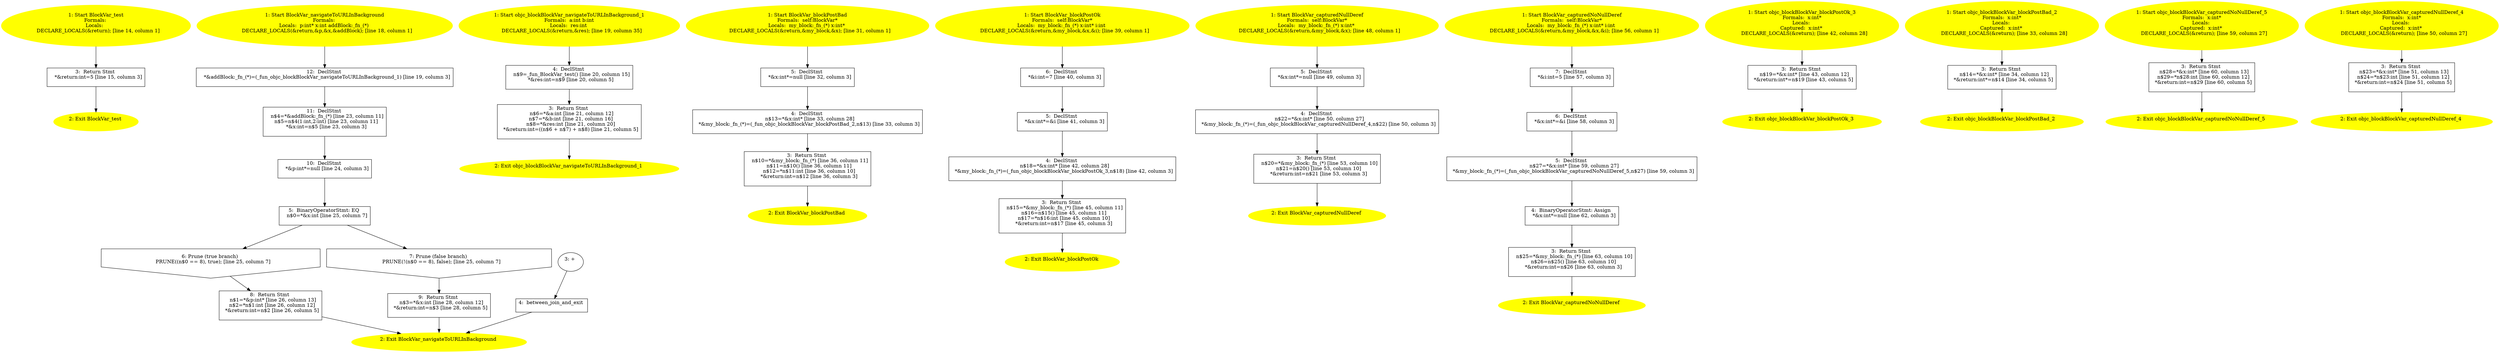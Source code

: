 /* @generated */
digraph iCFG {
"test#BlockVar#class.79d88363beeb921609a605886abe817f_1" [label="1: Start BlockVar_test\nFormals: \nLocals:  \n   DECLARE_LOCALS(&return); [line 14, column 1]\n " color=yellow style=filled]
	

	 "test#BlockVar#class.79d88363beeb921609a605886abe817f_1" -> "test#BlockVar#class.79d88363beeb921609a605886abe817f_3" ;
"test#BlockVar#class.79d88363beeb921609a605886abe817f_2" [label="2: Exit BlockVar_test \n  " color=yellow style=filled]
	

"test#BlockVar#class.79d88363beeb921609a605886abe817f_3" [label="3:  Return Stmt \n   *&return:int=5 [line 15, column 3]\n " shape="box"]
	

	 "test#BlockVar#class.79d88363beeb921609a605886abe817f_3" -> "test#BlockVar#class.79d88363beeb921609a605886abe817f_2" ;
"navigateToURLInBackground#BlockVar#class.f4e64a7a224e4dae5096c3b731a4233e_1" [label="1: Start BlockVar_navigateToURLInBackground\nFormals: \nLocals:  p:int* x:int addBlock:_fn_(*) \n   DECLARE_LOCALS(&return,&p,&x,&addBlock); [line 18, column 1]\n " color=yellow style=filled]
	

	 "navigateToURLInBackground#BlockVar#class.f4e64a7a224e4dae5096c3b731a4233e_1" -> "navigateToURLInBackground#BlockVar#class.f4e64a7a224e4dae5096c3b731a4233e_12" ;
"navigateToURLInBackground#BlockVar#class.f4e64a7a224e4dae5096c3b731a4233e_2" [label="2: Exit BlockVar_navigateToURLInBackground \n  " color=yellow style=filled]
	

"navigateToURLInBackground#BlockVar#class.f4e64a7a224e4dae5096c3b731a4233e_3" [label="3: + \n  " ]
	

	 "navigateToURLInBackground#BlockVar#class.f4e64a7a224e4dae5096c3b731a4233e_3" -> "navigateToURLInBackground#BlockVar#class.f4e64a7a224e4dae5096c3b731a4233e_4" ;
"navigateToURLInBackground#BlockVar#class.f4e64a7a224e4dae5096c3b731a4233e_4" [label="4:  between_join_and_exit \n  " shape="box"]
	

	 "navigateToURLInBackground#BlockVar#class.f4e64a7a224e4dae5096c3b731a4233e_4" -> "navigateToURLInBackground#BlockVar#class.f4e64a7a224e4dae5096c3b731a4233e_2" ;
"navigateToURLInBackground#BlockVar#class.f4e64a7a224e4dae5096c3b731a4233e_5" [label="5:  BinaryOperatorStmt: EQ \n   n$0=*&x:int [line 25, column 7]\n " shape="box"]
	

	 "navigateToURLInBackground#BlockVar#class.f4e64a7a224e4dae5096c3b731a4233e_5" -> "navigateToURLInBackground#BlockVar#class.f4e64a7a224e4dae5096c3b731a4233e_6" ;
	 "navigateToURLInBackground#BlockVar#class.f4e64a7a224e4dae5096c3b731a4233e_5" -> "navigateToURLInBackground#BlockVar#class.f4e64a7a224e4dae5096c3b731a4233e_7" ;
"navigateToURLInBackground#BlockVar#class.f4e64a7a224e4dae5096c3b731a4233e_6" [label="6: Prune (true branch) \n   PRUNE((n$0 == 8), true); [line 25, column 7]\n " shape="invhouse"]
	

	 "navigateToURLInBackground#BlockVar#class.f4e64a7a224e4dae5096c3b731a4233e_6" -> "navigateToURLInBackground#BlockVar#class.f4e64a7a224e4dae5096c3b731a4233e_8" ;
"navigateToURLInBackground#BlockVar#class.f4e64a7a224e4dae5096c3b731a4233e_7" [label="7: Prune (false branch) \n   PRUNE(!(n$0 == 8), false); [line 25, column 7]\n " shape="invhouse"]
	

	 "navigateToURLInBackground#BlockVar#class.f4e64a7a224e4dae5096c3b731a4233e_7" -> "navigateToURLInBackground#BlockVar#class.f4e64a7a224e4dae5096c3b731a4233e_9" ;
"navigateToURLInBackground#BlockVar#class.f4e64a7a224e4dae5096c3b731a4233e_8" [label="8:  Return Stmt \n   n$1=*&p:int* [line 26, column 13]\n  n$2=*n$1:int [line 26, column 12]\n  *&return:int=n$2 [line 26, column 5]\n " shape="box"]
	

	 "navigateToURLInBackground#BlockVar#class.f4e64a7a224e4dae5096c3b731a4233e_8" -> "navigateToURLInBackground#BlockVar#class.f4e64a7a224e4dae5096c3b731a4233e_2" ;
"navigateToURLInBackground#BlockVar#class.f4e64a7a224e4dae5096c3b731a4233e_9" [label="9:  Return Stmt \n   n$3=*&x:int [line 28, column 12]\n  *&return:int=n$3 [line 28, column 5]\n " shape="box"]
	

	 "navigateToURLInBackground#BlockVar#class.f4e64a7a224e4dae5096c3b731a4233e_9" -> "navigateToURLInBackground#BlockVar#class.f4e64a7a224e4dae5096c3b731a4233e_2" ;
"navigateToURLInBackground#BlockVar#class.f4e64a7a224e4dae5096c3b731a4233e_10" [label="10:  DeclStmt \n   *&p:int*=null [line 24, column 3]\n " shape="box"]
	

	 "navigateToURLInBackground#BlockVar#class.f4e64a7a224e4dae5096c3b731a4233e_10" -> "navigateToURLInBackground#BlockVar#class.f4e64a7a224e4dae5096c3b731a4233e_5" ;
"navigateToURLInBackground#BlockVar#class.f4e64a7a224e4dae5096c3b731a4233e_11" [label="11:  DeclStmt \n   n$4=*&addBlock:_fn_(*) [line 23, column 11]\n  n$5=n$4(1:int,2:int) [line 23, column 11]\n  *&x:int=n$5 [line 23, column 3]\n " shape="box"]
	

	 "navigateToURLInBackground#BlockVar#class.f4e64a7a224e4dae5096c3b731a4233e_11" -> "navigateToURLInBackground#BlockVar#class.f4e64a7a224e4dae5096c3b731a4233e_10" ;
"navigateToURLInBackground#BlockVar#class.f4e64a7a224e4dae5096c3b731a4233e_12" [label="12:  DeclStmt \n   *&addBlock:_fn_(*)=(_fun_objc_blockBlockVar_navigateToURLInBackground_1) [line 19, column 3]\n " shape="box"]
	

	 "navigateToURLInBackground#BlockVar#class.f4e64a7a224e4dae5096c3b731a4233e_12" -> "navigateToURLInBackground#BlockVar#class.f4e64a7a224e4dae5096c3b731a4233e_11" ;
"objc_blockBlockVar_navigateToURLInBackground_1.3f33ba208d462b81a235e03653494b18_1" [label="1: Start objc_blockBlockVar_navigateToURLInBackground_1\nFormals:  a:int b:int\nLocals:  res:int \n   DECLARE_LOCALS(&return,&res); [line 19, column 35]\n " color=yellow style=filled]
	

	 "objc_blockBlockVar_navigateToURLInBackground_1.3f33ba208d462b81a235e03653494b18_1" -> "objc_blockBlockVar_navigateToURLInBackground_1.3f33ba208d462b81a235e03653494b18_4" ;
"objc_blockBlockVar_navigateToURLInBackground_1.3f33ba208d462b81a235e03653494b18_2" [label="2: Exit objc_blockBlockVar_navigateToURLInBackground_1 \n  " color=yellow style=filled]
	

"objc_blockBlockVar_navigateToURLInBackground_1.3f33ba208d462b81a235e03653494b18_3" [label="3:  Return Stmt \n   n$6=*&a:int [line 21, column 12]\n  n$7=*&b:int [line 21, column 16]\n  n$8=*&res:int [line 21, column 20]\n  *&return:int=((n$6 + n$7) + n$8) [line 21, column 5]\n " shape="box"]
	

	 "objc_blockBlockVar_navigateToURLInBackground_1.3f33ba208d462b81a235e03653494b18_3" -> "objc_blockBlockVar_navigateToURLInBackground_1.3f33ba208d462b81a235e03653494b18_2" ;
"objc_blockBlockVar_navigateToURLInBackground_1.3f33ba208d462b81a235e03653494b18_4" [label="4:  DeclStmt \n   n$9=_fun_BlockVar_test() [line 20, column 15]\n  *&res:int=n$9 [line 20, column 5]\n " shape="box"]
	

	 "objc_blockBlockVar_navigateToURLInBackground_1.3f33ba208d462b81a235e03653494b18_4" -> "objc_blockBlockVar_navigateToURLInBackground_1.3f33ba208d462b81a235e03653494b18_3" ;
"blockPostBad#BlockVar#instance.60292f870cad8c1a5cefdbfe4194d6f9_1" [label="1: Start BlockVar_blockPostBad\nFormals:  self:BlockVar*\nLocals:  my_block:_fn_(*) x:int* \n   DECLARE_LOCALS(&return,&my_block,&x); [line 31, column 1]\n " color=yellow style=filled]
	

	 "blockPostBad#BlockVar#instance.60292f870cad8c1a5cefdbfe4194d6f9_1" -> "blockPostBad#BlockVar#instance.60292f870cad8c1a5cefdbfe4194d6f9_5" ;
"blockPostBad#BlockVar#instance.60292f870cad8c1a5cefdbfe4194d6f9_2" [label="2: Exit BlockVar_blockPostBad \n  " color=yellow style=filled]
	

"blockPostBad#BlockVar#instance.60292f870cad8c1a5cefdbfe4194d6f9_3" [label="3:  Return Stmt \n   n$10=*&my_block:_fn_(*) [line 36, column 11]\n  n$11=n$10() [line 36, column 11]\n  n$12=*n$11:int [line 36, column 10]\n  *&return:int=n$12 [line 36, column 3]\n " shape="box"]
	

	 "blockPostBad#BlockVar#instance.60292f870cad8c1a5cefdbfe4194d6f9_3" -> "blockPostBad#BlockVar#instance.60292f870cad8c1a5cefdbfe4194d6f9_2" ;
"blockPostBad#BlockVar#instance.60292f870cad8c1a5cefdbfe4194d6f9_4" [label="4:  DeclStmt \n   n$13=*&x:int* [line 33, column 28]\n  *&my_block:_fn_(*)=(_fun_objc_blockBlockVar_blockPostBad_2,n$13) [line 33, column 3]\n " shape="box"]
	

	 "blockPostBad#BlockVar#instance.60292f870cad8c1a5cefdbfe4194d6f9_4" -> "blockPostBad#BlockVar#instance.60292f870cad8c1a5cefdbfe4194d6f9_3" ;
"blockPostBad#BlockVar#instance.60292f870cad8c1a5cefdbfe4194d6f9_5" [label="5:  DeclStmt \n   *&x:int*=null [line 32, column 3]\n " shape="box"]
	

	 "blockPostBad#BlockVar#instance.60292f870cad8c1a5cefdbfe4194d6f9_5" -> "blockPostBad#BlockVar#instance.60292f870cad8c1a5cefdbfe4194d6f9_4" ;
"blockPostOk#BlockVar#instance.1bb64a946f8b169b31996644931ed82d_1" [label="1: Start BlockVar_blockPostOk\nFormals:  self:BlockVar*\nLocals:  my_block:_fn_(*) x:int* i:int \n   DECLARE_LOCALS(&return,&my_block,&x,&i); [line 39, column 1]\n " color=yellow style=filled]
	

	 "blockPostOk#BlockVar#instance.1bb64a946f8b169b31996644931ed82d_1" -> "blockPostOk#BlockVar#instance.1bb64a946f8b169b31996644931ed82d_6" ;
"blockPostOk#BlockVar#instance.1bb64a946f8b169b31996644931ed82d_2" [label="2: Exit BlockVar_blockPostOk \n  " color=yellow style=filled]
	

"blockPostOk#BlockVar#instance.1bb64a946f8b169b31996644931ed82d_3" [label="3:  Return Stmt \n   n$15=*&my_block:_fn_(*) [line 45, column 11]\n  n$16=n$15() [line 45, column 11]\n  n$17=*n$16:int [line 45, column 10]\n  *&return:int=n$17 [line 45, column 3]\n " shape="box"]
	

	 "blockPostOk#BlockVar#instance.1bb64a946f8b169b31996644931ed82d_3" -> "blockPostOk#BlockVar#instance.1bb64a946f8b169b31996644931ed82d_2" ;
"blockPostOk#BlockVar#instance.1bb64a946f8b169b31996644931ed82d_4" [label="4:  DeclStmt \n   n$18=*&x:int* [line 42, column 28]\n  *&my_block:_fn_(*)=(_fun_objc_blockBlockVar_blockPostOk_3,n$18) [line 42, column 3]\n " shape="box"]
	

	 "blockPostOk#BlockVar#instance.1bb64a946f8b169b31996644931ed82d_4" -> "blockPostOk#BlockVar#instance.1bb64a946f8b169b31996644931ed82d_3" ;
"blockPostOk#BlockVar#instance.1bb64a946f8b169b31996644931ed82d_5" [label="5:  DeclStmt \n   *&x:int*=&i [line 41, column 3]\n " shape="box"]
	

	 "blockPostOk#BlockVar#instance.1bb64a946f8b169b31996644931ed82d_5" -> "blockPostOk#BlockVar#instance.1bb64a946f8b169b31996644931ed82d_4" ;
"blockPostOk#BlockVar#instance.1bb64a946f8b169b31996644931ed82d_6" [label="6:  DeclStmt \n   *&i:int=7 [line 40, column 3]\n " shape="box"]
	

	 "blockPostOk#BlockVar#instance.1bb64a946f8b169b31996644931ed82d_6" -> "blockPostOk#BlockVar#instance.1bb64a946f8b169b31996644931ed82d_5" ;
"capturedNullDeref#BlockVar#instance.48c44f7ae26caf7a1ac522523ebac894_1" [label="1: Start BlockVar_capturedNullDeref\nFormals:  self:BlockVar*\nLocals:  my_block:_fn_(*) x:int* \n   DECLARE_LOCALS(&return,&my_block,&x); [line 48, column 1]\n " color=yellow style=filled]
	

	 "capturedNullDeref#BlockVar#instance.48c44f7ae26caf7a1ac522523ebac894_1" -> "capturedNullDeref#BlockVar#instance.48c44f7ae26caf7a1ac522523ebac894_5" ;
"capturedNullDeref#BlockVar#instance.48c44f7ae26caf7a1ac522523ebac894_2" [label="2: Exit BlockVar_capturedNullDeref \n  " color=yellow style=filled]
	

"capturedNullDeref#BlockVar#instance.48c44f7ae26caf7a1ac522523ebac894_3" [label="3:  Return Stmt \n   n$20=*&my_block:_fn_(*) [line 53, column 10]\n  n$21=n$20() [line 53, column 10]\n  *&return:int=n$21 [line 53, column 3]\n " shape="box"]
	

	 "capturedNullDeref#BlockVar#instance.48c44f7ae26caf7a1ac522523ebac894_3" -> "capturedNullDeref#BlockVar#instance.48c44f7ae26caf7a1ac522523ebac894_2" ;
"capturedNullDeref#BlockVar#instance.48c44f7ae26caf7a1ac522523ebac894_4" [label="4:  DeclStmt \n   n$22=*&x:int* [line 50, column 27]\n  *&my_block:_fn_(*)=(_fun_objc_blockBlockVar_capturedNullDeref_4,n$22) [line 50, column 3]\n " shape="box"]
	

	 "capturedNullDeref#BlockVar#instance.48c44f7ae26caf7a1ac522523ebac894_4" -> "capturedNullDeref#BlockVar#instance.48c44f7ae26caf7a1ac522523ebac894_3" ;
"capturedNullDeref#BlockVar#instance.48c44f7ae26caf7a1ac522523ebac894_5" [label="5:  DeclStmt \n   *&x:int*=null [line 49, column 3]\n " shape="box"]
	

	 "capturedNullDeref#BlockVar#instance.48c44f7ae26caf7a1ac522523ebac894_5" -> "capturedNullDeref#BlockVar#instance.48c44f7ae26caf7a1ac522523ebac894_4" ;
"capturedNoNullDeref#BlockVar#instance.ebe646baaabdc58144a5916780ee8c76_1" [label="1: Start BlockVar_capturedNoNullDeref\nFormals:  self:BlockVar*\nLocals:  my_block:_fn_(*) x:int* i:int \n   DECLARE_LOCALS(&return,&my_block,&x,&i); [line 56, column 1]\n " color=yellow style=filled]
	

	 "capturedNoNullDeref#BlockVar#instance.ebe646baaabdc58144a5916780ee8c76_1" -> "capturedNoNullDeref#BlockVar#instance.ebe646baaabdc58144a5916780ee8c76_7" ;
"capturedNoNullDeref#BlockVar#instance.ebe646baaabdc58144a5916780ee8c76_2" [label="2: Exit BlockVar_capturedNoNullDeref \n  " color=yellow style=filled]
	

"capturedNoNullDeref#BlockVar#instance.ebe646baaabdc58144a5916780ee8c76_3" [label="3:  Return Stmt \n   n$25=*&my_block:_fn_(*) [line 63, column 10]\n  n$26=n$25() [line 63, column 10]\n  *&return:int=n$26 [line 63, column 3]\n " shape="box"]
	

	 "capturedNoNullDeref#BlockVar#instance.ebe646baaabdc58144a5916780ee8c76_3" -> "capturedNoNullDeref#BlockVar#instance.ebe646baaabdc58144a5916780ee8c76_2" ;
"capturedNoNullDeref#BlockVar#instance.ebe646baaabdc58144a5916780ee8c76_4" [label="4:  BinaryOperatorStmt: Assign \n   *&x:int*=null [line 62, column 3]\n " shape="box"]
	

	 "capturedNoNullDeref#BlockVar#instance.ebe646baaabdc58144a5916780ee8c76_4" -> "capturedNoNullDeref#BlockVar#instance.ebe646baaabdc58144a5916780ee8c76_3" ;
"capturedNoNullDeref#BlockVar#instance.ebe646baaabdc58144a5916780ee8c76_5" [label="5:  DeclStmt \n   n$27=*&x:int* [line 59, column 27]\n  *&my_block:_fn_(*)=(_fun_objc_blockBlockVar_capturedNoNullDeref_5,n$27) [line 59, column 3]\n " shape="box"]
	

	 "capturedNoNullDeref#BlockVar#instance.ebe646baaabdc58144a5916780ee8c76_5" -> "capturedNoNullDeref#BlockVar#instance.ebe646baaabdc58144a5916780ee8c76_4" ;
"capturedNoNullDeref#BlockVar#instance.ebe646baaabdc58144a5916780ee8c76_6" [label="6:  DeclStmt \n   *&x:int*=&i [line 58, column 3]\n " shape="box"]
	

	 "capturedNoNullDeref#BlockVar#instance.ebe646baaabdc58144a5916780ee8c76_6" -> "capturedNoNullDeref#BlockVar#instance.ebe646baaabdc58144a5916780ee8c76_5" ;
"capturedNoNullDeref#BlockVar#instance.ebe646baaabdc58144a5916780ee8c76_7" [label="7:  DeclStmt \n   *&i:int=5 [line 57, column 3]\n " shape="box"]
	

	 "capturedNoNullDeref#BlockVar#instance.ebe646baaabdc58144a5916780ee8c76_7" -> "capturedNoNullDeref#BlockVar#instance.ebe646baaabdc58144a5916780ee8c76_6" ;
"objc_blockBlockVar_blockPostOk_3.3ab7fa6614f426747520e37cb5442862_1" [label="1: Start objc_blockBlockVar_blockPostOk_3\nFormals:  x:int*\nLocals: \nCaptured:  x:int* \n   DECLARE_LOCALS(&return); [line 42, column 28]\n " color=yellow style=filled]
	

	 "objc_blockBlockVar_blockPostOk_3.3ab7fa6614f426747520e37cb5442862_1" -> "objc_blockBlockVar_blockPostOk_3.3ab7fa6614f426747520e37cb5442862_3" ;
"objc_blockBlockVar_blockPostOk_3.3ab7fa6614f426747520e37cb5442862_2" [label="2: Exit objc_blockBlockVar_blockPostOk_3 \n  " color=yellow style=filled]
	

"objc_blockBlockVar_blockPostOk_3.3ab7fa6614f426747520e37cb5442862_3" [label="3:  Return Stmt \n   n$19=*&x:int* [line 43, column 12]\n  *&return:int*=n$19 [line 43, column 5]\n " shape="box"]
	

	 "objc_blockBlockVar_blockPostOk_3.3ab7fa6614f426747520e37cb5442862_3" -> "objc_blockBlockVar_blockPostOk_3.3ab7fa6614f426747520e37cb5442862_2" ;
"objc_blockBlockVar_blockPostBad_2.bc84c345da03940b9d1bd31f97111684_1" [label="1: Start objc_blockBlockVar_blockPostBad_2\nFormals:  x:int*\nLocals: \nCaptured:  x:int* \n   DECLARE_LOCALS(&return); [line 33, column 28]\n " color=yellow style=filled]
	

	 "objc_blockBlockVar_blockPostBad_2.bc84c345da03940b9d1bd31f97111684_1" -> "objc_blockBlockVar_blockPostBad_2.bc84c345da03940b9d1bd31f97111684_3" ;
"objc_blockBlockVar_blockPostBad_2.bc84c345da03940b9d1bd31f97111684_2" [label="2: Exit objc_blockBlockVar_blockPostBad_2 \n  " color=yellow style=filled]
	

"objc_blockBlockVar_blockPostBad_2.bc84c345da03940b9d1bd31f97111684_3" [label="3:  Return Stmt \n   n$14=*&x:int* [line 34, column 12]\n  *&return:int*=n$14 [line 34, column 5]\n " shape="box"]
	

	 "objc_blockBlockVar_blockPostBad_2.bc84c345da03940b9d1bd31f97111684_3" -> "objc_blockBlockVar_blockPostBad_2.bc84c345da03940b9d1bd31f97111684_2" ;
"objc_blockBlockVar_capturedNoNullDeref_5.9ca77a5edecb840a7e1b223eb6f09bab_1" [label="1: Start objc_blockBlockVar_capturedNoNullDeref_5\nFormals:  x:int*\nLocals: \nCaptured:  x:int* \n   DECLARE_LOCALS(&return); [line 59, column 27]\n " color=yellow style=filled]
	

	 "objc_blockBlockVar_capturedNoNullDeref_5.9ca77a5edecb840a7e1b223eb6f09bab_1" -> "objc_blockBlockVar_capturedNoNullDeref_5.9ca77a5edecb840a7e1b223eb6f09bab_3" ;
"objc_blockBlockVar_capturedNoNullDeref_5.9ca77a5edecb840a7e1b223eb6f09bab_2" [label="2: Exit objc_blockBlockVar_capturedNoNullDeref_5 \n  " color=yellow style=filled]
	

"objc_blockBlockVar_capturedNoNullDeref_5.9ca77a5edecb840a7e1b223eb6f09bab_3" [label="3:  Return Stmt \n   n$28=*&x:int* [line 60, column 13]\n  n$29=*n$28:int [line 60, column 12]\n  *&return:int=n$29 [line 60, column 5]\n " shape="box"]
	

	 "objc_blockBlockVar_capturedNoNullDeref_5.9ca77a5edecb840a7e1b223eb6f09bab_3" -> "objc_blockBlockVar_capturedNoNullDeref_5.9ca77a5edecb840a7e1b223eb6f09bab_2" ;
"objc_blockBlockVar_capturedNullDeref_4.1bdaeaa4f18868112cc189c7d6e42bf9_1" [label="1: Start objc_blockBlockVar_capturedNullDeref_4\nFormals:  x:int*\nLocals: \nCaptured:  x:int* \n   DECLARE_LOCALS(&return); [line 50, column 27]\n " color=yellow style=filled]
	

	 "objc_blockBlockVar_capturedNullDeref_4.1bdaeaa4f18868112cc189c7d6e42bf9_1" -> "objc_blockBlockVar_capturedNullDeref_4.1bdaeaa4f18868112cc189c7d6e42bf9_3" ;
"objc_blockBlockVar_capturedNullDeref_4.1bdaeaa4f18868112cc189c7d6e42bf9_2" [label="2: Exit objc_blockBlockVar_capturedNullDeref_4 \n  " color=yellow style=filled]
	

"objc_blockBlockVar_capturedNullDeref_4.1bdaeaa4f18868112cc189c7d6e42bf9_3" [label="3:  Return Stmt \n   n$23=*&x:int* [line 51, column 13]\n  n$24=*n$23:int [line 51, column 12]\n  *&return:int=n$24 [line 51, column 5]\n " shape="box"]
	

	 "objc_blockBlockVar_capturedNullDeref_4.1bdaeaa4f18868112cc189c7d6e42bf9_3" -> "objc_blockBlockVar_capturedNullDeref_4.1bdaeaa4f18868112cc189c7d6e42bf9_2" ;
}
